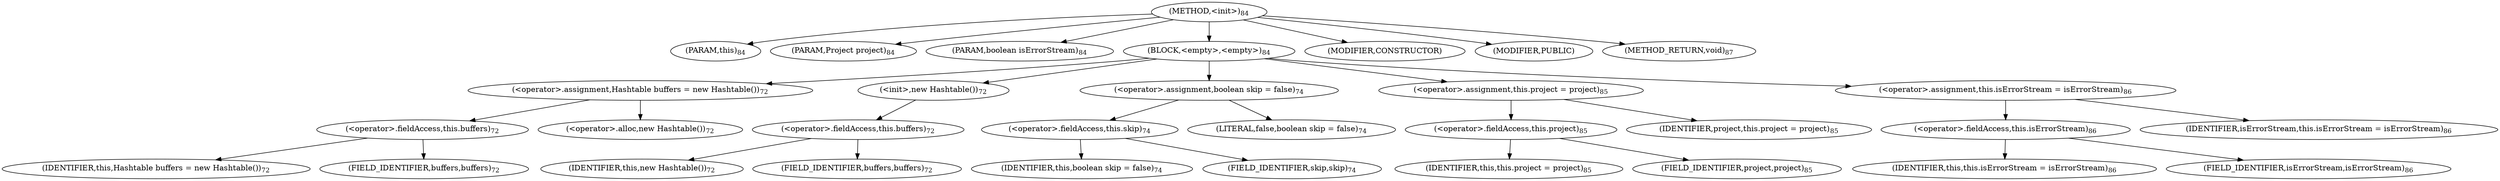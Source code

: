 digraph "&lt;init&gt;" {  
"41" [label = <(METHOD,&lt;init&gt;)<SUB>84</SUB>> ]
"4" [label = <(PARAM,this)<SUB>84</SUB>> ]
"42" [label = <(PARAM,Project project)<SUB>84</SUB>> ]
"43" [label = <(PARAM,boolean isErrorStream)<SUB>84</SUB>> ]
"44" [label = <(BLOCK,&lt;empty&gt;,&lt;empty&gt;)<SUB>84</SUB>> ]
"45" [label = <(&lt;operator&gt;.assignment,Hashtable buffers = new Hashtable())<SUB>72</SUB>> ]
"46" [label = <(&lt;operator&gt;.fieldAccess,this.buffers)<SUB>72</SUB>> ]
"47" [label = <(IDENTIFIER,this,Hashtable buffers = new Hashtable())<SUB>72</SUB>> ]
"48" [label = <(FIELD_IDENTIFIER,buffers,buffers)<SUB>72</SUB>> ]
"49" [label = <(&lt;operator&gt;.alloc,new Hashtable())<SUB>72</SUB>> ]
"50" [label = <(&lt;init&gt;,new Hashtable())<SUB>72</SUB>> ]
"51" [label = <(&lt;operator&gt;.fieldAccess,this.buffers)<SUB>72</SUB>> ]
"52" [label = <(IDENTIFIER,this,new Hashtable())<SUB>72</SUB>> ]
"53" [label = <(FIELD_IDENTIFIER,buffers,buffers)<SUB>72</SUB>> ]
"54" [label = <(&lt;operator&gt;.assignment,boolean skip = false)<SUB>74</SUB>> ]
"55" [label = <(&lt;operator&gt;.fieldAccess,this.skip)<SUB>74</SUB>> ]
"56" [label = <(IDENTIFIER,this,boolean skip = false)<SUB>74</SUB>> ]
"57" [label = <(FIELD_IDENTIFIER,skip,skip)<SUB>74</SUB>> ]
"58" [label = <(LITERAL,false,boolean skip = false)<SUB>74</SUB>> ]
"59" [label = <(&lt;operator&gt;.assignment,this.project = project)<SUB>85</SUB>> ]
"60" [label = <(&lt;operator&gt;.fieldAccess,this.project)<SUB>85</SUB>> ]
"3" [label = <(IDENTIFIER,this,this.project = project)<SUB>85</SUB>> ]
"61" [label = <(FIELD_IDENTIFIER,project,project)<SUB>85</SUB>> ]
"62" [label = <(IDENTIFIER,project,this.project = project)<SUB>85</SUB>> ]
"63" [label = <(&lt;operator&gt;.assignment,this.isErrorStream = isErrorStream)<SUB>86</SUB>> ]
"64" [label = <(&lt;operator&gt;.fieldAccess,this.isErrorStream)<SUB>86</SUB>> ]
"5" [label = <(IDENTIFIER,this,this.isErrorStream = isErrorStream)<SUB>86</SUB>> ]
"65" [label = <(FIELD_IDENTIFIER,isErrorStream,isErrorStream)<SUB>86</SUB>> ]
"66" [label = <(IDENTIFIER,isErrorStream,this.isErrorStream = isErrorStream)<SUB>86</SUB>> ]
"67" [label = <(MODIFIER,CONSTRUCTOR)> ]
"68" [label = <(MODIFIER,PUBLIC)> ]
"69" [label = <(METHOD_RETURN,void)<SUB>87</SUB>> ]
  "41" -> "4" 
  "41" -> "42" 
  "41" -> "43" 
  "41" -> "44" 
  "41" -> "67" 
  "41" -> "68" 
  "41" -> "69" 
  "44" -> "45" 
  "44" -> "50" 
  "44" -> "54" 
  "44" -> "59" 
  "44" -> "63" 
  "45" -> "46" 
  "45" -> "49" 
  "46" -> "47" 
  "46" -> "48" 
  "50" -> "51" 
  "51" -> "52" 
  "51" -> "53" 
  "54" -> "55" 
  "54" -> "58" 
  "55" -> "56" 
  "55" -> "57" 
  "59" -> "60" 
  "59" -> "62" 
  "60" -> "3" 
  "60" -> "61" 
  "63" -> "64" 
  "63" -> "66" 
  "64" -> "5" 
  "64" -> "65" 
}
